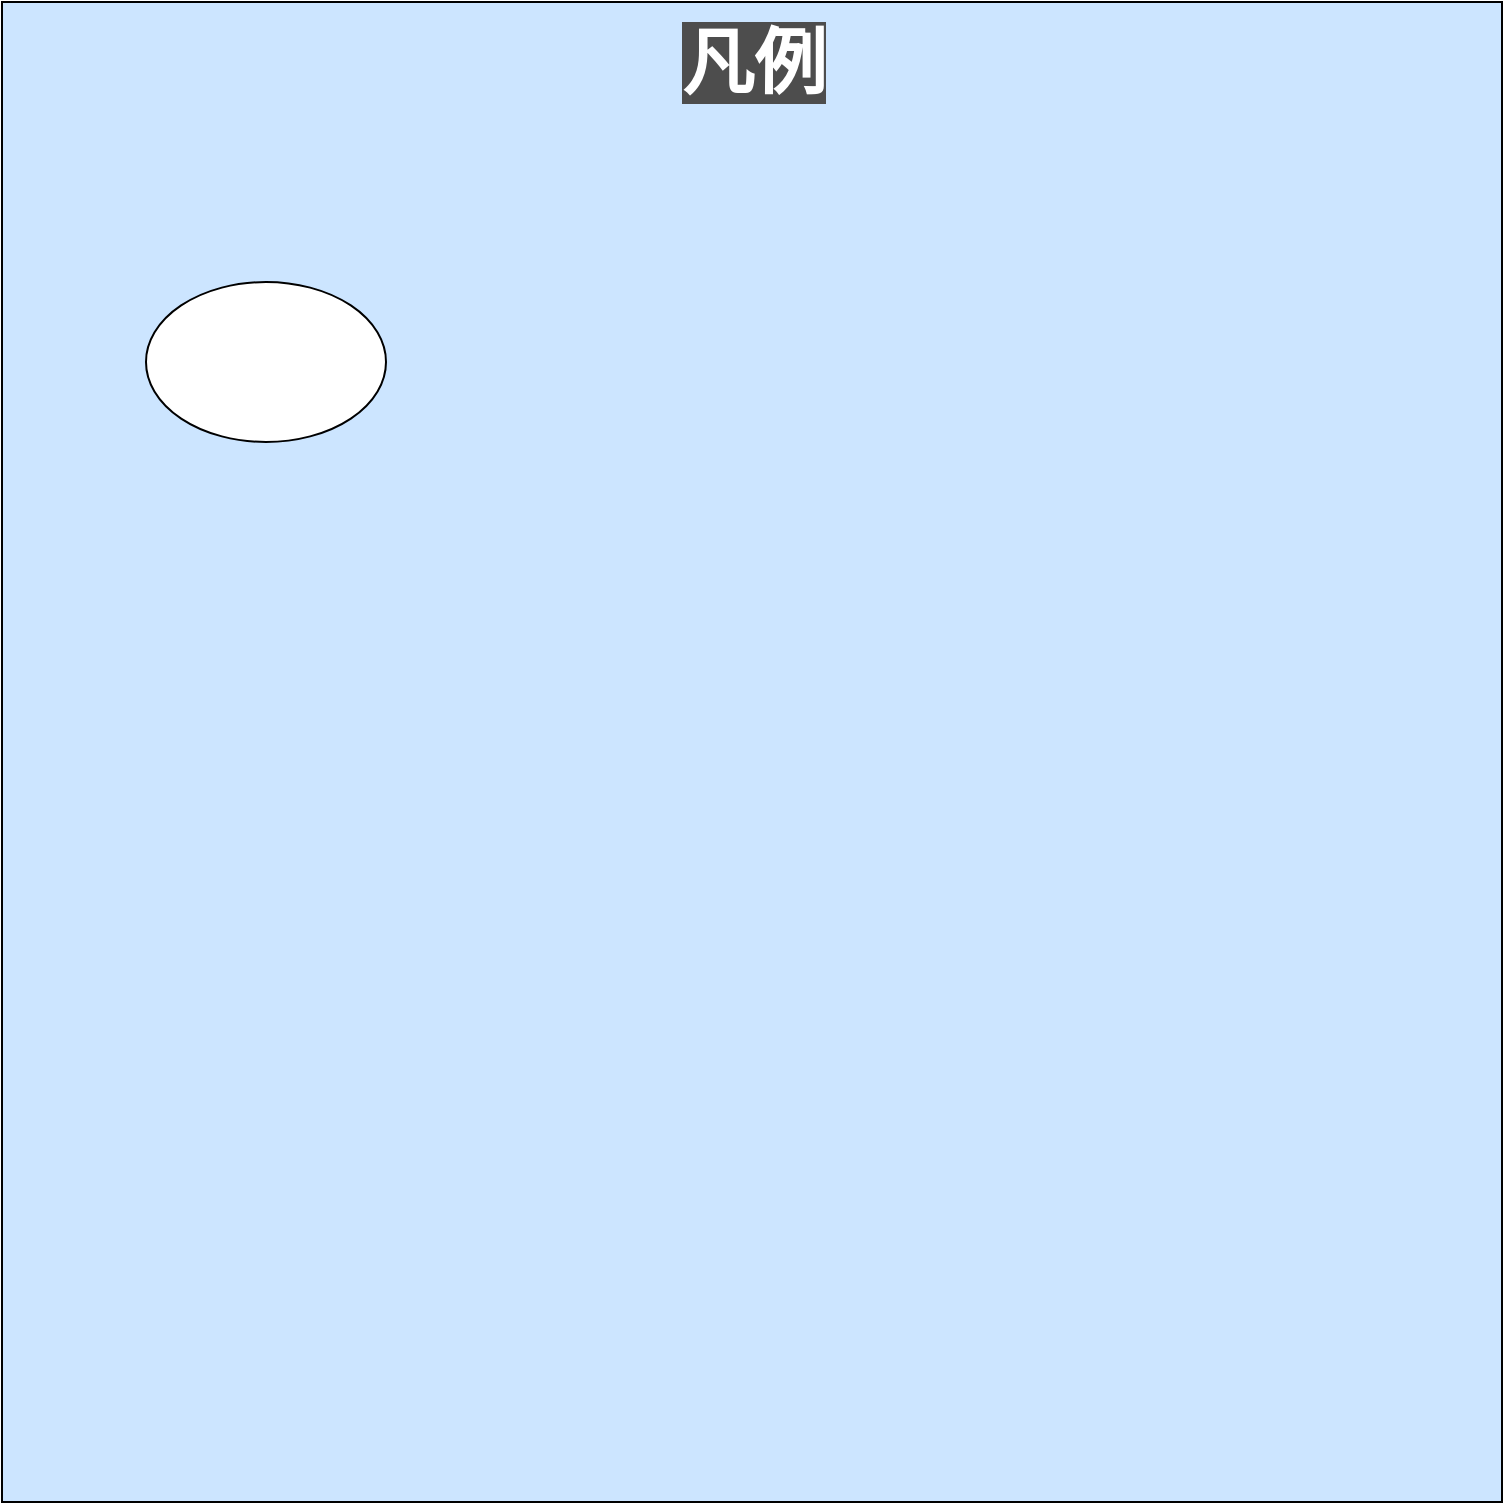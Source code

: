 <mxfile version="21.5.0" type="github" pages="5">
  <diagram id="mi3WjdDZGtC-VfzJtJH9" name="凡例">
    <mxGraphModel dx="1034" dy="1653" grid="1" gridSize="10" guides="1" tooltips="1" connect="1" arrows="1" fold="1" page="1" pageScale="1" pageWidth="827" pageHeight="1169" math="0" shadow="0">
      <root>
        <mxCell id="0" />
        <mxCell id="1" parent="0" />
        <mxCell id="95fKoSYgu_-Y0NN4SfjF-1" value="&lt;p style=&quot;line-height: 120%;&quot;&gt;&lt;br&gt;&lt;/p&gt;" style="whiteSpace=wrap;html=1;aspect=fixed;fillColor=#CCE5FF;" parent="1" vertex="1">
          <mxGeometry x="38" y="-1100" width="750" height="750" as="geometry" />
        </mxCell>
        <mxCell id="95fKoSYgu_-Y0NN4SfjF-3" value="&lt;font color=&quot;#ffffff&quot; style=&quot;font-size: 36px; background-color: rgb(77, 77, 77);&quot;&gt;凡例&lt;/font&gt;" style="text;strokeColor=none;align=center;fillColor=none;html=1;verticalAlign=middle;whiteSpace=wrap;rounded=0;fontStyle=1;horizontal=1;" parent="1" vertex="1">
          <mxGeometry x="344" y="-1080" width="140" height="20" as="geometry" />
        </mxCell>
        <mxCell id="95fKoSYgu_-Y0NN4SfjF-5" value="" style="ellipse;whiteSpace=wrap;html=1;" parent="1" vertex="1">
          <mxGeometry x="110" y="-960" width="120" height="80" as="geometry" />
        </mxCell>
      </root>
    </mxGraphModel>
  </diagram>
  <diagram name="アタックリスト作成" id="6XdwqxCeYwe2rvfDVIGw">
    <mxGraphModel dx="993" dy="1774" grid="1" gridSize="10" guides="1" tooltips="1" connect="1" arrows="1" fold="1" page="1" pageScale="1" pageWidth="827" pageHeight="1169" math="0" shadow="0">
      <root>
        <mxCell id="0" />
        <mxCell id="1" parent="0" />
        <mxCell id="608KYR4JvQiETF1U95zd-5" value="アタックリスト作成" style="swimlane;childLayout=stackLayout;resizeParent=1;resizeParentMax=0;startSize=20;html=1;" vertex="1" parent="1">
          <mxGeometry x="120" y="-1160" width="510" height="510" as="geometry" />
        </mxCell>
        <mxCell id="608KYR4JvQiETF1U95zd-6" value="顧客" style="swimlane;startSize=20;html=1;" vertex="1" parent="608KYR4JvQiETF1U95zd-5">
          <mxGeometry y="20" width="120" height="490" as="geometry" />
        </mxCell>
        <mxCell id="zUYAqePIwqvD1rjFFIvs-3" value="問い合わせ" style="rounded=0;whiteSpace=wrap;html=1;fillColor=#E6E6E6;" vertex="1" parent="608KYR4JvQiETF1U95zd-6">
          <mxGeometry x="10" y="25" width="100" height="50" as="geometry" />
        </mxCell>
        <mxCell id="608KYR4JvQiETF1U95zd-7" value="営業本部" style="swimlane;startSize=20;html=1;" vertex="1" parent="608KYR4JvQiETF1U95zd-5">
          <mxGeometry x="120" y="20" width="390" height="490" as="geometry" />
        </mxCell>
        <mxCell id="608KYR4JvQiETF1U95zd-18" style="edgeStyle=orthogonalEdgeStyle;rounded=0;orthogonalLoop=1;jettySize=auto;html=1;exitX=0.5;exitY=1;exitDx=0;exitDy=0;entryX=0.5;entryY=0;entryDx=0;entryDy=0;entryPerimeter=0;" edge="1" parent="608KYR4JvQiETF1U95zd-7" source="608KYR4JvQiETF1U95zd-12" target="608KYR4JvQiETF1U95zd-16">
          <mxGeometry relative="1" as="geometry">
            <mxPoint x="220" y="180" as="targetPoint" />
            <Array as="points">
              <mxPoint x="90" y="210" />
              <mxPoint x="220" y="210" />
            </Array>
          </mxGeometry>
        </mxCell>
        <mxCell id="608KYR4JvQiETF1U95zd-12" value="問い合わせ対応" style="rounded=0;whiteSpace=wrap;html=1;fillColor=#E6E6E6;" vertex="1" parent="608KYR4JvQiETF1U95zd-7">
          <mxGeometry x="30" y="110" width="110" height="50" as="geometry" />
        </mxCell>
        <mxCell id="608KYR4JvQiETF1U95zd-20" style="edgeStyle=orthogonalEdgeStyle;rounded=0;orthogonalLoop=1;jettySize=auto;html=1;exitX=0.5;exitY=1;exitDx=0;exitDy=0;exitPerimeter=0;entryX=0.5;entryY=0;entryDx=0;entryDy=0;" edge="1" parent="608KYR4JvQiETF1U95zd-7" source="608KYR4JvQiETF1U95zd-16" target="608KYR4JvQiETF1U95zd-19">
          <mxGeometry relative="1" as="geometry" />
        </mxCell>
        <mxCell id="608KYR4JvQiETF1U95zd-16" value="&lt;font color=&quot;#ffffff&quot;&gt;&lt;span style=&quot;font-size: 18px;&quot;&gt;&lt;b&gt;見込み客&lt;/b&gt;&lt;/span&gt;&lt;/font&gt;" style="shape=cylinder3;whiteSpace=wrap;html=1;boundedLbl=1;backgroundOutline=1;size=15;fillColor=#007FFF;" vertex="1" parent="608KYR4JvQiETF1U95zd-7">
          <mxGeometry x="160" y="280" width="120" height="70" as="geometry" />
        </mxCell>
        <mxCell id="608KYR4JvQiETF1U95zd-19" value="終了" style="ellipse;whiteSpace=wrap;html=1;" vertex="1" parent="608KYR4JvQiETF1U95zd-7">
          <mxGeometry x="170" y="410" width="100" height="50" as="geometry" />
        </mxCell>
        <mxCell id="zUYAqePIwqvD1rjFFIvs-6" style="edgeStyle=orthogonalEdgeStyle;rounded=0;orthogonalLoop=1;jettySize=auto;html=1;exitX=0.5;exitY=1;exitDx=0;exitDy=0;entryX=0.5;entryY=0;entryDx=0;entryDy=0;entryPerimeter=0;" edge="1" parent="608KYR4JvQiETF1U95zd-7" source="zUYAqePIwqvD1rjFFIvs-5" target="608KYR4JvQiETF1U95zd-16">
          <mxGeometry relative="1" as="geometry">
            <Array as="points">
              <mxPoint x="320" y="210" />
              <mxPoint x="220" y="210" />
            </Array>
          </mxGeometry>
        </mxCell>
        <mxCell id="zUYAqePIwqvD1rjFFIvs-5" value="リード選定" style="rounded=0;whiteSpace=wrap;html=1;fillColor=#E6E6E6;" vertex="1" parent="608KYR4JvQiETF1U95zd-7">
          <mxGeometry x="270" y="30" width="100" height="50" as="geometry" />
        </mxCell>
        <mxCell id="zUYAqePIwqvD1rjFFIvs-4" style="edgeStyle=orthogonalEdgeStyle;rounded=0;orthogonalLoop=1;jettySize=auto;html=1;exitX=0.5;exitY=1;exitDx=0;exitDy=0;entryX=0;entryY=0.5;entryDx=0;entryDy=0;" edge="1" parent="608KYR4JvQiETF1U95zd-5" source="zUYAqePIwqvD1rjFFIvs-3" target="608KYR4JvQiETF1U95zd-12">
          <mxGeometry relative="1" as="geometry" />
        </mxCell>
      </root>
    </mxGraphModel>
  </diagram>
  <diagram id="wA_WfhvIzHAYOIYMTL-6" name="ヒアリング～案件">
    <mxGraphModel dx="561" dy="1848" grid="1" gridSize="10" guides="1" tooltips="1" connect="1" arrows="1" fold="1" page="1" pageScale="1" pageWidth="827" pageHeight="1169" math="0" shadow="0">
      <root>
        <mxCell id="0" />
        <mxCell id="1" parent="0" />
        <mxCell id="BhmaeT5rXCAa9JTolA_f-1" value="ヒアリング～案件" style="swimlane;childLayout=stackLayout;resizeParent=1;resizeParentMax=0;startSize=20;html=1;" vertex="1" parent="1">
          <mxGeometry x="230" y="-1140" width="440" height="1060" as="geometry" />
        </mxCell>
        <mxCell id="BhmaeT5rXCAa9JTolA_f-2" value="顧客" style="swimlane;startSize=30;html=1;" vertex="1" parent="BhmaeT5rXCAa9JTolA_f-1">
          <mxGeometry y="20" width="170" height="1040" as="geometry" />
        </mxCell>
        <mxCell id="nmla-hu_SuWSy3ZT15Yw-9" style="edgeStyle=orthogonalEdgeStyle;rounded=0;orthogonalLoop=1;jettySize=auto;html=1;exitX=0.5;exitY=1;exitDx=0;exitDy=0;" edge="1" parent="BhmaeT5rXCAa9JTolA_f-2" source="nmla-hu_SuWSy3ZT15Yw-2" target="nmla-hu_SuWSy3ZT15Yw-3">
          <mxGeometry relative="1" as="geometry" />
        </mxCell>
        <mxCell id="nmla-hu_SuWSy3ZT15Yw-2" value="問い合わせ対応" style="rounded=0;whiteSpace=wrap;html=1;fillColor=#E6E6E6;" vertex="1" parent="BhmaeT5rXCAa9JTolA_f-2">
          <mxGeometry x="32.5" y="49" width="105" height="50" as="geometry" />
        </mxCell>
        <mxCell id="nmla-hu_SuWSy3ZT15Yw-3" value="ヒアリング&lt;br&gt;受け入れ" style="rhombus;whiteSpace=wrap;html=1;fillColor=#FFFFCC;" vertex="1" parent="BhmaeT5rXCAa9JTolA_f-2">
          <mxGeometry x="31.5" y="160" width="107.5" height="60" as="geometry" />
        </mxCell>
        <mxCell id="nmla-hu_SuWSy3ZT15Yw-17" style="edgeStyle=orthogonalEdgeStyle;rounded=0;orthogonalLoop=1;jettySize=auto;html=1;exitX=0.5;exitY=1;exitDx=0;exitDy=0;entryX=0.5;entryY=0;entryDx=0;entryDy=0;" edge="1" parent="BhmaeT5rXCAa9JTolA_f-2" source="nmla-hu_SuWSy3ZT15Yw-14" target="nmla-hu_SuWSy3ZT15Yw-16">
          <mxGeometry relative="1" as="geometry" />
        </mxCell>
        <mxCell id="nmla-hu_SuWSy3ZT15Yw-14" value="ヒアリング対応" style="rounded=0;whiteSpace=wrap;html=1;fillColor=#E6E6E6;" vertex="1" parent="BhmaeT5rXCAa9JTolA_f-2">
          <mxGeometry x="34" y="380" width="105" height="50" as="geometry" />
        </mxCell>
        <mxCell id="nmla-hu_SuWSy3ZT15Yw-16" value="引き合い発生" style="rhombus;whiteSpace=wrap;html=1;fillColor=#FFFFCC;" vertex="1" parent="BhmaeT5rXCAa9JTolA_f-2">
          <mxGeometry x="33" y="520" width="107.5" height="60" as="geometry" />
        </mxCell>
        <mxCell id="BhmaeT5rXCAa9JTolA_f-3" value="営業本部&lt;br&gt;（事業会社部・SIer部）" style="swimlane;startSize=30;html=1;" vertex="1" parent="BhmaeT5rXCAa9JTolA_f-1">
          <mxGeometry x="170" y="20" width="270" height="1040" as="geometry" />
        </mxCell>
        <mxCell id="nmla-hu_SuWSy3ZT15Yw-5" value="終了" style="ellipse;whiteSpace=wrap;html=1;" vertex="1" parent="BhmaeT5rXCAa9JTolA_f-3">
          <mxGeometry x="76.25" y="160" width="117.5" height="60" as="geometry" />
        </mxCell>
        <mxCell id="nmla-hu_SuWSy3ZT15Yw-13" style="edgeStyle=orthogonalEdgeStyle;rounded=0;orthogonalLoop=1;jettySize=auto;html=1;exitX=0.5;exitY=1;exitDx=0;exitDy=0;entryX=0.5;entryY=0;entryDx=0;entryDy=0;" edge="1" parent="BhmaeT5rXCAa9JTolA_f-3" source="nmla-hu_SuWSy3ZT15Yw-10" target="nmla-hu_SuWSy3ZT15Yw-12">
          <mxGeometry relative="1" as="geometry" />
        </mxCell>
        <mxCell id="nmla-hu_SuWSy3ZT15Yw-10" value="ヒアリング準備" style="rounded=0;whiteSpace=wrap;html=1;fillColor=#E6E6E6;" vertex="1" parent="BhmaeT5rXCAa9JTolA_f-3">
          <mxGeometry x="82.5" y="270" width="105" height="50" as="geometry" />
        </mxCell>
        <mxCell id="nmla-hu_SuWSy3ZT15Yw-12" value="ヒアリング" style="rounded=0;whiteSpace=wrap;html=1;fillColor=#E6E6E6;" vertex="1" parent="BhmaeT5rXCAa9JTolA_f-3">
          <mxGeometry x="82.5" y="380" width="105" height="50" as="geometry" />
        </mxCell>
        <mxCell id="nmla-hu_SuWSy3ZT15Yw-18" value="終了" style="ellipse;whiteSpace=wrap;html=1;" vertex="1" parent="BhmaeT5rXCAa9JTolA_f-3">
          <mxGeometry x="76.25" y="520" width="117.5" height="60" as="geometry" />
        </mxCell>
        <mxCell id="V2gLrDWYlnt03XB0YiAs-7" style="edgeStyle=orthogonalEdgeStyle;rounded=0;orthogonalLoop=1;jettySize=auto;html=1;exitX=0.5;exitY=1;exitDx=0;exitDy=0;exitPerimeter=0;entryX=0.5;entryY=0;entryDx=0;entryDy=0;" edge="1" parent="BhmaeT5rXCAa9JTolA_f-3" source="ztADM6o_VzQct66e94sT-1" target="V2gLrDWYlnt03XB0YiAs-6">
          <mxGeometry relative="1" as="geometry">
            <mxPoint x="133.75" y="750" as="sourcePoint" />
          </mxGeometry>
        </mxCell>
        <mxCell id="V2gLrDWYlnt03XB0YiAs-6" value="終了" style="ellipse;whiteSpace=wrap;html=1;" vertex="1" parent="BhmaeT5rXCAa9JTolA_f-3">
          <mxGeometry x="76.25" y="840" width="117.5" height="60" as="geometry" />
        </mxCell>
        <mxCell id="ztADM6o_VzQct66e94sT-1" value="&lt;font style=&quot;font-size: 18px;&quot; color=&quot;#ffffff&quot;&gt;&lt;b&gt;要員&lt;/b&gt;&lt;/font&gt;" style="shape=cylinder3;whiteSpace=wrap;html=1;boundedLbl=1;backgroundOutline=1;size=15;fillColor=#007FFF;" vertex="1" parent="BhmaeT5rXCAa9JTolA_f-3">
          <mxGeometry x="80" y="670" width="110" height="70" as="geometry" />
        </mxCell>
        <mxCell id="bXLOJeHu1s2Nx5p_dWMT-1" value="アポイントメント&lt;br&gt;問い合わせ&lt;br&gt;（電話・メール）" style="rounded=0;whiteSpace=wrap;html=1;fillColor=#E6E6E6;" vertex="1" parent="BhmaeT5rXCAa9JTolA_f-3">
          <mxGeometry x="82.5" y="50" width="105" height="50" as="geometry" />
        </mxCell>
        <mxCell id="nmla-hu_SuWSy3ZT15Yw-6" value="No" style="edgeStyle=orthogonalEdgeStyle;rounded=0;orthogonalLoop=1;jettySize=auto;html=1;exitX=1;exitY=0.5;exitDx=0;exitDy=0;entryX=0;entryY=0.5;entryDx=0;entryDy=0;" edge="1" parent="BhmaeT5rXCAa9JTolA_f-1" source="nmla-hu_SuWSy3ZT15Yw-3" target="nmla-hu_SuWSy3ZT15Yw-5">
          <mxGeometry relative="1" as="geometry" />
        </mxCell>
        <mxCell id="nmla-hu_SuWSy3ZT15Yw-11" value="Yes" style="edgeStyle=orthogonalEdgeStyle;rounded=0;orthogonalLoop=1;jettySize=auto;html=1;exitX=0.5;exitY=1;exitDx=0;exitDy=0;entryX=0;entryY=0.5;entryDx=0;entryDy=0;" edge="1" parent="BhmaeT5rXCAa9JTolA_f-1" source="nmla-hu_SuWSy3ZT15Yw-3" target="nmla-hu_SuWSy3ZT15Yw-10">
          <mxGeometry relative="1" as="geometry" />
        </mxCell>
        <mxCell id="nmla-hu_SuWSy3ZT15Yw-15" style="edgeStyle=orthogonalEdgeStyle;rounded=0;orthogonalLoop=1;jettySize=auto;html=1;exitX=0;exitY=0.5;exitDx=0;exitDy=0;entryX=1;entryY=0.5;entryDx=0;entryDy=0;" edge="1" parent="BhmaeT5rXCAa9JTolA_f-1" source="nmla-hu_SuWSy3ZT15Yw-12" target="nmla-hu_SuWSy3ZT15Yw-14">
          <mxGeometry relative="1" as="geometry" />
        </mxCell>
        <mxCell id="nmla-hu_SuWSy3ZT15Yw-19" value="No" style="edgeStyle=orthogonalEdgeStyle;rounded=0;orthogonalLoop=1;jettySize=auto;html=1;exitX=1;exitY=0.5;exitDx=0;exitDy=0;entryX=0;entryY=0.5;entryDx=0;entryDy=0;" edge="1" parent="BhmaeT5rXCAa9JTolA_f-1" source="nmla-hu_SuWSy3ZT15Yw-16" target="nmla-hu_SuWSy3ZT15Yw-18">
          <mxGeometry relative="1" as="geometry" />
        </mxCell>
        <mxCell id="V2gLrDWYlnt03XB0YiAs-5" value="Yes" style="edgeStyle=orthogonalEdgeStyle;rounded=0;orthogonalLoop=1;jettySize=auto;html=1;exitX=0.5;exitY=1;exitDx=0;exitDy=0;entryX=0;entryY=0.5;entryDx=0;entryDy=0;entryPerimeter=0;" edge="1" parent="BhmaeT5rXCAa9JTolA_f-1" source="nmla-hu_SuWSy3ZT15Yw-16" target="ztADM6o_VzQct66e94sT-1">
          <mxGeometry relative="1" as="geometry">
            <mxPoint x="243.75" y="735" as="targetPoint" />
          </mxGeometry>
        </mxCell>
        <mxCell id="bXLOJeHu1s2Nx5p_dWMT-3" style="edgeStyle=orthogonalEdgeStyle;rounded=0;orthogonalLoop=1;jettySize=auto;html=1;exitX=0;exitY=0.5;exitDx=0;exitDy=0;entryX=1;entryY=0.5;entryDx=0;entryDy=0;" edge="1" parent="BhmaeT5rXCAa9JTolA_f-1" source="bXLOJeHu1s2Nx5p_dWMT-1" target="nmla-hu_SuWSy3ZT15Yw-2">
          <mxGeometry relative="1" as="geometry" />
        </mxCell>
      </root>
    </mxGraphModel>
  </diagram>
  <diagram id="U3g6PsqkJRpExe10e3pv" name="提案">
    <mxGraphModel dx="491" dy="1763" grid="1" gridSize="10" guides="1" tooltips="1" connect="1" arrows="1" fold="1" page="1" pageScale="1" pageWidth="827" pageHeight="1169" math="0" shadow="0">
      <root>
        <mxCell id="0" />
        <mxCell id="1" parent="0" />
        <mxCell id="4d2z-hPTyXuoOUNdP7N7-1" value="提案" style="swimlane;childLayout=stackLayout;resizeParent=1;resizeParentMax=0;startSize=20;html=1;" vertex="1" parent="1">
          <mxGeometry x="160" y="-1150" width="990" height="1470" as="geometry" />
        </mxCell>
        <mxCell id="4d2z-hPTyXuoOUNdP7N7-2" value="顧客" style="swimlane;startSize=30;html=1;fillColor=#FFFFFF;" vertex="1" parent="4d2z-hPTyXuoOUNdP7N7-1">
          <mxGeometry y="20" width="220" height="1450" as="geometry" />
        </mxCell>
        <mxCell id="CgkbCNKffJWYKyCrZS3h-9" style="edgeStyle=orthogonalEdgeStyle;rounded=0;orthogonalLoop=1;jettySize=auto;html=1;exitX=0.5;exitY=1;exitDx=0;exitDy=0;entryX=0.5;entryY=0;entryDx=0;entryDy=0;" edge="1" parent="4d2z-hPTyXuoOUNdP7N7-2" source="CgkbCNKffJWYKyCrZS3h-6" target="CgkbCNKffJWYKyCrZS3h-8">
          <mxGeometry relative="1" as="geometry" />
        </mxCell>
        <mxCell id="CgkbCNKffJWYKyCrZS3h-6" value="提案対応" style="rounded=0;whiteSpace=wrap;html=1;fillColor=#E6E6E6;" vertex="1" parent="4d2z-hPTyXuoOUNdP7N7-2">
          <mxGeometry x="82.5" y="630" width="95" height="35" as="geometry" />
        </mxCell>
        <mxCell id="CgkbCNKffJWYKyCrZS3h-11" value="Yes" style="edgeStyle=orthogonalEdgeStyle;rounded=0;orthogonalLoop=1;jettySize=auto;html=1;exitX=0.5;exitY=1;exitDx=0;exitDy=0;" edge="1" parent="4d2z-hPTyXuoOUNdP7N7-2" source="CgkbCNKffJWYKyCrZS3h-8" target="CgkbCNKffJWYKyCrZS3h-10">
          <mxGeometry relative="1" as="geometry" />
        </mxCell>
        <mxCell id="CgkbCNKffJWYKyCrZS3h-8" value="提案受け入れ" style="rhombus;whiteSpace=wrap;html=1;fillColor=#FFFFCC;" vertex="1" parent="4d2z-hPTyXuoOUNdP7N7-2">
          <mxGeometry x="60" y="742.5" width="140" height="60" as="geometry" />
        </mxCell>
        <mxCell id="CgkbCNKffJWYKyCrZS3h-10" value="契約" style="rounded=0;whiteSpace=wrap;html=1;fillColor=#E6E6E6;" vertex="1" parent="4d2z-hPTyXuoOUNdP7N7-2">
          <mxGeometry x="82.5" y="892.5" width="95" height="35" as="geometry" />
        </mxCell>
        <mxCell id="4d2z-hPTyXuoOUNdP7N7-3" value="営業本部&lt;br&gt;（事業会社・SIer）" style="swimlane;startSize=30;html=1;" vertex="1" parent="4d2z-hPTyXuoOUNdP7N7-1">
          <mxGeometry x="220" y="20" width="420" height="1450" as="geometry" />
        </mxCell>
        <mxCell id="ep-Ipgn7JQY2wO0V79qC-6" value="No" style="edgeStyle=orthogonalEdgeStyle;rounded=0;orthogonalLoop=1;jettySize=auto;html=1;exitX=1;exitY=0.5;exitDx=0;exitDy=0;" edge="1" parent="4d2z-hPTyXuoOUNdP7N7-3" source="ep-Ipgn7JQY2wO0V79qC-3" target="ep-Ipgn7JQY2wO0V79qC-5">
          <mxGeometry relative="1" as="geometry" />
        </mxCell>
        <mxCell id="ep-Ipgn7JQY2wO0V79qC-8" value="Yes" style="edgeStyle=orthogonalEdgeStyle;rounded=0;orthogonalLoop=1;jettySize=auto;html=1;exitX=0;exitY=0.5;exitDx=0;exitDy=0;" edge="1" parent="4d2z-hPTyXuoOUNdP7N7-3" source="ep-Ipgn7JQY2wO0V79qC-3" target="ep-Ipgn7JQY2wO0V79qC-7">
          <mxGeometry relative="1" as="geometry" />
        </mxCell>
        <mxCell id="ep-Ipgn7JQY2wO0V79qC-3" value="適正要員の有無" style="rhombus;whiteSpace=wrap;html=1;fillColor=#FFFFCC;" vertex="1" parent="4d2z-hPTyXuoOUNdP7N7-3">
          <mxGeometry x="145" y="160" width="140" height="60" as="geometry" />
        </mxCell>
        <mxCell id="AGS4Acffag1iP77FdVoX-5" style="edgeStyle=orthogonalEdgeStyle;rounded=0;orthogonalLoop=1;jettySize=auto;html=1;exitX=0.5;exitY=1;exitDx=0;exitDy=0;exitPerimeter=0;entryX=0.5;entryY=0;entryDx=0;entryDy=0;" edge="1" parent="4d2z-hPTyXuoOUNdP7N7-3" source="ep-Ipgn7JQY2wO0V79qC-5" target="AGS4Acffag1iP77FdVoX-4">
          <mxGeometry relative="1" as="geometry" />
        </mxCell>
        <mxCell id="ep-Ipgn7JQY2wO0V79qC-5" value="&lt;font style=&quot;font-size: 18px;&quot; color=&quot;#ffffff&quot;&gt;&lt;b&gt;案件&lt;/b&gt;&lt;/font&gt;" style="shape=cylinder3;whiteSpace=wrap;html=1;boundedLbl=1;backgroundOutline=1;size=15;fillColor=#007FFF;" vertex="1" parent="4d2z-hPTyXuoOUNdP7N7-3">
          <mxGeometry x="290" y="250" width="110" height="70" as="geometry" />
        </mxCell>
        <mxCell id="bXa9ik0QpTQZWGHiXE9w-2" style="edgeStyle=orthogonalEdgeStyle;rounded=0;orthogonalLoop=1;jettySize=auto;html=1;exitX=0.5;exitY=1;exitDx=0;exitDy=0;exitPerimeter=0;" edge="1" parent="4d2z-hPTyXuoOUNdP7N7-3" source="ep-Ipgn7JQY2wO0V79qC-7" target="bXa9ik0QpTQZWGHiXE9w-1">
          <mxGeometry relative="1" as="geometry" />
        </mxCell>
        <mxCell id="ep-Ipgn7JQY2wO0V79qC-7" value="&lt;font style=&quot;font-size: 18px;&quot; color=&quot;#ffffff&quot;&gt;&lt;b&gt;案件&lt;/b&gt;&lt;/font&gt;" style="shape=cylinder3;whiteSpace=wrap;html=1;boundedLbl=1;backgroundOutline=1;size=15;fillColor=#007FFF;" vertex="1" parent="4d2z-hPTyXuoOUNdP7N7-3">
          <mxGeometry x="40" y="250" width="110" height="70" as="geometry" />
        </mxCell>
        <mxCell id="CgkbCNKffJWYKyCrZS3h-4" value="提案" style="rounded=0;whiteSpace=wrap;html=1;fillColor=#E6E6E6;" vertex="1" parent="4d2z-hPTyXuoOUNdP7N7-3">
          <mxGeometry x="47.5" y="630" width="95" height="35" as="geometry" />
        </mxCell>
        <mxCell id="AGS4Acffag1iP77FdVoX-3" style="edgeStyle=orthogonalEdgeStyle;rounded=0;orthogonalLoop=1;jettySize=auto;html=1;exitX=0.5;exitY=1;exitDx=0;exitDy=0;exitPerimeter=0;entryX=0.5;entryY=0;entryDx=0;entryDy=0;" edge="1" parent="4d2z-hPTyXuoOUNdP7N7-3" source="CgkbCNKffJWYKyCrZS3h-12" target="AGS4Acffag1iP77FdVoX-1">
          <mxGeometry relative="1" as="geometry" />
        </mxCell>
        <mxCell id="CgkbCNKffJWYKyCrZS3h-12" value="&lt;font style=&quot;font-size: 18px;&quot; color=&quot;#ffffff&quot;&gt;&lt;b&gt;案件&lt;/b&gt;&lt;/font&gt;" style="shape=cylinder3;whiteSpace=wrap;html=1;boundedLbl=1;backgroundOutline=1;size=15;fillColor=#007FFF;" vertex="1" parent="4d2z-hPTyXuoOUNdP7N7-3">
          <mxGeometry x="40" y="737.5" width="110" height="70" as="geometry" />
        </mxCell>
        <mxCell id="OLlgyJuXYVd8tMOlTWdF-2" style="edgeStyle=orthogonalEdgeStyle;rounded=0;orthogonalLoop=1;jettySize=auto;html=1;exitX=0.5;exitY=1;exitDx=0;exitDy=0;exitPerimeter=0;entryX=0.5;entryY=0;entryDx=0;entryDy=0;entryPerimeter=0;" edge="1" parent="4d2z-hPTyXuoOUNdP7N7-3" source="CgkbCNKffJWYKyCrZS3h-18" target="TsxlSzLxPczDUt5ix8io-1">
          <mxGeometry relative="1" as="geometry" />
        </mxCell>
        <mxCell id="CgkbCNKffJWYKyCrZS3h-18" value="&lt;font style=&quot;font-size: 18px;&quot; color=&quot;#ffffff&quot;&gt;&lt;b&gt;案件&lt;/b&gt;&lt;/font&gt;" style="shape=cylinder3;whiteSpace=wrap;html=1;boundedLbl=1;backgroundOutline=1;size=15;fillColor=#007FFF;" vertex="1" parent="4d2z-hPTyXuoOUNdP7N7-3">
          <mxGeometry x="40" y="952.5" width="110" height="70" as="geometry" />
        </mxCell>
        <mxCell id="CgkbCNKffJWYKyCrZS3h-23" value="更新【見積】【要員】【案件】" style="shape=callout;whiteSpace=wrap;html=1;perimeter=calloutPerimeter;position2=0.92;fillColor=#FFFFFF;" vertex="1" parent="4d2z-hPTyXuoOUNdP7N7-3">
          <mxGeometry x="-80" y="200" width="120" height="80" as="geometry" />
        </mxCell>
        <mxCell id="CgkbCNKffJWYKyCrZS3h-25" value="更新&lt;br&gt;【案件】→失注" style="shape=callout;whiteSpace=wrap;html=1;perimeter=calloutPerimeter;position2=0.08;size=30;position=0.17;base=20;" vertex="1" parent="4d2z-hPTyXuoOUNdP7N7-3">
          <mxGeometry x="150" y="692.5" width="120" height="80" as="geometry" />
        </mxCell>
        <mxCell id="CgkbCNKffJWYKyCrZS3h-26" value="更新&lt;br&gt;【案件】" style="shape=callout;whiteSpace=wrap;html=1;perimeter=calloutPerimeter;position2=0.08;size=30;position=0.17;base=20;" vertex="1" parent="4d2z-hPTyXuoOUNdP7N7-3">
          <mxGeometry x="155" y="912.5" width="120" height="80" as="geometry" />
        </mxCell>
        <mxCell id="bXa9ik0QpTQZWGHiXE9w-4" style="edgeStyle=orthogonalEdgeStyle;rounded=0;orthogonalLoop=1;jettySize=auto;html=1;exitX=0.5;exitY=1;exitDx=0;exitDy=0;exitPerimeter=0;entryX=0.5;entryY=0;entryDx=0;entryDy=0;entryPerimeter=0;" edge="1" parent="4d2z-hPTyXuoOUNdP7N7-3" source="bXa9ik0QpTQZWGHiXE9w-1" target="bXa9ik0QpTQZWGHiXE9w-3">
          <mxGeometry relative="1" as="geometry" />
        </mxCell>
        <mxCell id="bXa9ik0QpTQZWGHiXE9w-1" value="&lt;font style=&quot;font-size: 18px;&quot; color=&quot;#ffffff&quot;&gt;&lt;b&gt;要員&lt;/b&gt;&lt;/font&gt;" style="shape=cylinder3;whiteSpace=wrap;html=1;boundedLbl=1;backgroundOutline=1;size=15;fillColor=#007FFF;" vertex="1" parent="4d2z-hPTyXuoOUNdP7N7-3">
          <mxGeometry x="40" y="370" width="110" height="70" as="geometry" />
        </mxCell>
        <mxCell id="bXa9ik0QpTQZWGHiXE9w-5" style="edgeStyle=orthogonalEdgeStyle;rounded=0;orthogonalLoop=1;jettySize=auto;html=1;exitX=0.5;exitY=1;exitDx=0;exitDy=0;exitPerimeter=0;" edge="1" parent="4d2z-hPTyXuoOUNdP7N7-3" source="bXa9ik0QpTQZWGHiXE9w-3" target="CgkbCNKffJWYKyCrZS3h-4">
          <mxGeometry relative="1" as="geometry" />
        </mxCell>
        <mxCell id="bXa9ik0QpTQZWGHiXE9w-3" value="&lt;font style=&quot;font-size: 18px;&quot; color=&quot;#ffffff&quot;&gt;&lt;b&gt;見積&lt;/b&gt;&lt;/font&gt;" style="shape=cylinder3;whiteSpace=wrap;html=1;boundedLbl=1;backgroundOutline=1;size=15;fillColor=#007FFF;" vertex="1" parent="4d2z-hPTyXuoOUNdP7N7-3">
          <mxGeometry x="40" y="490" width="110" height="70" as="geometry" />
        </mxCell>
        <mxCell id="AGS4Acffag1iP77FdVoX-1" value="提案" style="rounded=0;whiteSpace=wrap;html=1;fillColor=#E6E6E6;" vertex="1" parent="4d2z-hPTyXuoOUNdP7N7-3">
          <mxGeometry x="47.5" y="850" width="95" height="35" as="geometry" />
        </mxCell>
        <mxCell id="AGS4Acffag1iP77FdVoX-4" value="失注" style="rounded=0;whiteSpace=wrap;html=1;fillColor=#E6E6E6;" vertex="1" parent="4d2z-hPTyXuoOUNdP7N7-3">
          <mxGeometry x="297.5" y="390" width="95" height="35" as="geometry" />
        </mxCell>
        <mxCell id="AGS4Acffag1iP77FdVoX-8" style="edgeStyle=orthogonalEdgeStyle;rounded=0;orthogonalLoop=1;jettySize=auto;html=1;exitX=0.5;exitY=1;exitDx=0;exitDy=0;entryX=0.5;entryY=0;entryDx=0;entryDy=0;" edge="1" parent="4d2z-hPTyXuoOUNdP7N7-3" source="AGS4Acffag1iP77FdVoX-6" target="ep-Ipgn7JQY2wO0V79qC-3">
          <mxGeometry relative="1" as="geometry" />
        </mxCell>
        <mxCell id="AGS4Acffag1iP77FdVoX-6" value="要員選定" style="rounded=0;whiteSpace=wrap;html=1;fillColor=#E6E6E6;" vertex="1" parent="4d2z-hPTyXuoOUNdP7N7-3">
          <mxGeometry x="167.5" y="72" width="95" height="35" as="geometry" />
        </mxCell>
        <mxCell id="OLlgyJuXYVd8tMOlTWdF-4" style="edgeStyle=orthogonalEdgeStyle;rounded=0;orthogonalLoop=1;jettySize=auto;html=1;exitX=0.5;exitY=1;exitDx=0;exitDy=0;exitPerimeter=0;entryX=0.5;entryY=0;entryDx=0;entryDy=0;entryPerimeter=0;" edge="1" parent="4d2z-hPTyXuoOUNdP7N7-3" source="TsxlSzLxPczDUt5ix8io-1" target="OLlgyJuXYVd8tMOlTWdF-3">
          <mxGeometry relative="1" as="geometry" />
        </mxCell>
        <mxCell id="TsxlSzLxPczDUt5ix8io-1" value="&lt;font style=&quot;font-size: 18px;&quot; color=&quot;#ffffff&quot;&gt;&lt;b&gt;要員&lt;/b&gt;&lt;/font&gt;" style="shape=cylinder3;whiteSpace=wrap;html=1;boundedLbl=1;backgroundOutline=1;size=15;fillColor=#007FFF;" vertex="1" parent="4d2z-hPTyXuoOUNdP7N7-3">
          <mxGeometry x="40" y="1080" width="110" height="70" as="geometry" />
        </mxCell>
        <mxCell id="OLlgyJuXYVd8tMOlTWdF-7" style="edgeStyle=orthogonalEdgeStyle;rounded=0;orthogonalLoop=1;jettySize=auto;html=1;exitX=0.5;exitY=1;exitDx=0;exitDy=0;exitPerimeter=0;entryX=0.5;entryY=0;entryDx=0;entryDy=0;" edge="1" parent="4d2z-hPTyXuoOUNdP7N7-3" source="OLlgyJuXYVd8tMOlTWdF-3" target="OLlgyJuXYVd8tMOlTWdF-6">
          <mxGeometry relative="1" as="geometry" />
        </mxCell>
        <mxCell id="OLlgyJuXYVd8tMOlTWdF-3" value="&lt;font color=&quot;#ffffff&quot;&gt;&lt;span style=&quot;font-size: 18px;&quot;&gt;&lt;b&gt;メール&lt;/b&gt;&lt;/span&gt;&lt;/font&gt;" style="shape=cylinder3;whiteSpace=wrap;html=1;boundedLbl=1;backgroundOutline=1;size=15;fillColor=#007FFF;" vertex="1" parent="4d2z-hPTyXuoOUNdP7N7-3">
          <mxGeometry x="40" y="1210" width="110" height="70" as="geometry" />
        </mxCell>
        <mxCell id="OLlgyJuXYVd8tMOlTWdF-6" value="終了" style="ellipse;whiteSpace=wrap;html=1;" vertex="1" parent="4d2z-hPTyXuoOUNdP7N7-3">
          <mxGeometry x="47.5" y="1340" width="95" height="50" as="geometry" />
        </mxCell>
        <mxCell id="CgkbCNKffJWYKyCrZS3h-7" style="edgeStyle=orthogonalEdgeStyle;rounded=0;orthogonalLoop=1;jettySize=auto;html=1;exitX=0;exitY=0.5;exitDx=0;exitDy=0;entryX=1;entryY=0.5;entryDx=0;entryDy=0;" edge="1" parent="4d2z-hPTyXuoOUNdP7N7-1" source="CgkbCNKffJWYKyCrZS3h-4" target="CgkbCNKffJWYKyCrZS3h-6">
          <mxGeometry relative="1" as="geometry" />
        </mxCell>
        <mxCell id="CgkbCNKffJWYKyCrZS3h-13" value="No" style="edgeStyle=orthogonalEdgeStyle;rounded=0;orthogonalLoop=1;jettySize=auto;html=1;exitX=1;exitY=0.5;exitDx=0;exitDy=0;entryX=0;entryY=0.5;entryDx=0;entryDy=0;entryPerimeter=0;" edge="1" parent="4d2z-hPTyXuoOUNdP7N7-1" source="CgkbCNKffJWYKyCrZS3h-8" target="CgkbCNKffJWYKyCrZS3h-12">
          <mxGeometry relative="1" as="geometry" />
        </mxCell>
        <mxCell id="CgkbCNKffJWYKyCrZS3h-19" style="edgeStyle=orthogonalEdgeStyle;rounded=0;orthogonalLoop=1;jettySize=auto;html=1;exitX=0.5;exitY=1;exitDx=0;exitDy=0;entryX=0;entryY=0.5;entryDx=0;entryDy=0;entryPerimeter=0;" edge="1" parent="4d2z-hPTyXuoOUNdP7N7-1" source="CgkbCNKffJWYKyCrZS3h-10" target="CgkbCNKffJWYKyCrZS3h-18">
          <mxGeometry relative="1" as="geometry" />
        </mxCell>
        <mxCell id="4d2z-hPTyXuoOUNdP7N7-4" value="事業本部&lt;br&gt;（事業会社・SIer）" style="swimlane;startSize=30;html=1;" vertex="1" parent="4d2z-hPTyXuoOUNdP7N7-1">
          <mxGeometry x="640" y="20" width="350" height="1450" as="geometry" />
        </mxCell>
        <mxCell id="4d2z-hPTyXuoOUNdP7N7-6" value="&lt;font style=&quot;font-size: 18px;&quot; color=&quot;#ffffff&quot;&gt;&lt;b&gt;要員&lt;/b&gt;&lt;/font&gt;" style="shape=cylinder3;whiteSpace=wrap;html=1;boundedLbl=1;backgroundOutline=1;size=15;fillColor=#007FFF;" vertex="1" parent="4d2z-hPTyXuoOUNdP7N7-4">
          <mxGeometry x="115" y="50" width="120" height="80" as="geometry" />
        </mxCell>
        <mxCell id="CgkbCNKffJWYKyCrZS3h-22" value="要員情報入力" style="shape=callout;whiteSpace=wrap;html=1;perimeter=calloutPerimeter;size=35;position=0.17;position2=0;base=15;rotation=0;" vertex="1" parent="4d2z-hPTyXuoOUNdP7N7-4">
          <mxGeometry x="220" y="40" width="100" height="60" as="geometry" />
        </mxCell>
        <mxCell id="CgkbCNKffJWYKyCrZS3h-24" value="" style="shape=callout;whiteSpace=wrap;html=1;perimeter=calloutPerimeter;position2=0.08;size=30;position=0.17;base=20;" vertex="1" parent="4d2z-hPTyXuoOUNdP7N7-4">
          <mxGeometry x="-20" y="210" width="120" height="80" as="geometry" />
        </mxCell>
        <mxCell id="AGS4Acffag1iP77FdVoX-7" style="edgeStyle=orthogonalEdgeStyle;rounded=0;orthogonalLoop=1;jettySize=auto;html=1;exitX=0;exitY=0.5;exitDx=0;exitDy=0;exitPerimeter=0;" edge="1" parent="4d2z-hPTyXuoOUNdP7N7-1" source="4d2z-hPTyXuoOUNdP7N7-6" target="AGS4Acffag1iP77FdVoX-6">
          <mxGeometry relative="1" as="geometry" />
        </mxCell>
      </root>
    </mxGraphModel>
  </diagram>
  <diagram id="w17EY7a9lUCxT96ASvQw" name="提案交渉">
    <mxGraphModel dx="655" dy="1866" grid="1" gridSize="10" guides="1" tooltips="1" connect="1" arrows="1" fold="1" page="1" pageScale="1" pageWidth="827" pageHeight="1169" math="0" shadow="0">
      <root>
        <mxCell id="0" />
        <mxCell id="1" parent="0" />
        <mxCell id="5ZsLxz6eY7mTCzfrgvc2-1" value="提案交渉" style="swimlane;childLayout=stackLayout;resizeParent=1;resizeParentMax=0;startSize=20;html=1;" parent="1" vertex="1">
          <mxGeometry x="110" y="-1130" width="860" height="1680" as="geometry" />
        </mxCell>
        <mxCell id="5ZsLxz6eY7mTCzfrgvc2-2" value="顧客" style="swimlane;startSize=40;html=1;" parent="5ZsLxz6eY7mTCzfrgvc2-1" vertex="1">
          <mxGeometry y="20" width="160" height="1660" as="geometry" />
        </mxCell>
        <mxCell id="5ZsLxz6eY7mTCzfrgvc2-3" value="営業本部&lt;br&gt;（事業会社部・SIer部）" style="swimlane;startSize=40;html=1;" parent="5ZsLxz6eY7mTCzfrgvc2-1" vertex="1">
          <mxGeometry x="160" y="20" width="380" height="1660" as="geometry" />
        </mxCell>
        <mxCell id="5ZsLxz6eY7mTCzfrgvc2-8" style="edgeStyle=orthogonalEdgeStyle;rounded=0;orthogonalLoop=1;jettySize=auto;html=1;exitX=0.5;exitY=1;exitDx=0;exitDy=0;entryX=0.5;entryY=0;entryDx=0;entryDy=0;" parent="5ZsLxz6eY7mTCzfrgvc2-3" source="5ZsLxz6eY7mTCzfrgvc2-6" target="5ZsLxz6eY7mTCzfrgvc2-7" edge="1">
          <mxGeometry relative="1" as="geometry" />
        </mxCell>
        <mxCell id="5ZsLxz6eY7mTCzfrgvc2-6" value="開始" style="ellipse;whiteSpace=wrap;html=1;" parent="5ZsLxz6eY7mTCzfrgvc2-3" vertex="1">
          <mxGeometry x="130" y="50" width="120" height="60" as="geometry" />
        </mxCell>
        <mxCell id="5ZsLxz6eY7mTCzfrgvc2-10" value="Yes" style="edgeStyle=orthogonalEdgeStyle;rounded=0;orthogonalLoop=1;jettySize=auto;html=1;exitX=0.5;exitY=1;exitDx=0;exitDy=0;entryX=0.5;entryY=0;entryDx=0;entryDy=0;" parent="5ZsLxz6eY7mTCzfrgvc2-3" source="5ZsLxz6eY7mTCzfrgvc2-7" target="5ZsLxz6eY7mTCzfrgvc2-9" edge="1">
          <mxGeometry relative="1" as="geometry" />
        </mxCell>
        <mxCell id="oO4LKCAVCbXohjBAmY33-6" style="edgeStyle=orthogonalEdgeStyle;rounded=0;orthogonalLoop=1;jettySize=auto;html=1;exitX=1;exitY=0.5;exitDx=0;exitDy=0;entryX=0.5;entryY=0;entryDx=0;entryDy=0;" parent="5ZsLxz6eY7mTCzfrgvc2-3" source="5ZsLxz6eY7mTCzfrgvc2-7" target="oO4LKCAVCbXohjBAmY33-4" edge="1">
          <mxGeometry relative="1" as="geometry">
            <Array as="points">
              <mxPoint x="330" y="210" />
              <mxPoint x="330" y="410" />
              <mxPoint x="190" y="410" />
            </Array>
          </mxGeometry>
        </mxCell>
        <mxCell id="oO4LKCAVCbXohjBAmY33-7" value="No" style="edgeLabel;html=1;align=center;verticalAlign=middle;resizable=0;points=[];" parent="oO4LKCAVCbXohjBAmY33-6" vertex="1" connectable="0">
          <mxGeometry x="-0.387" y="-1" relative="1" as="geometry">
            <mxPoint as="offset" />
          </mxGeometry>
        </mxCell>
        <mxCell id="5ZsLxz6eY7mTCzfrgvc2-7" value="要員変更" style="rhombus;whiteSpace=wrap;html=1;fillColor=#FFFFCC;" parent="5ZsLxz6eY7mTCzfrgvc2-3" vertex="1">
          <mxGeometry x="130" y="170" width="120" height="80" as="geometry" />
        </mxCell>
        <mxCell id="oO4LKCAVCbXohjBAmY33-5" style="edgeStyle=orthogonalEdgeStyle;rounded=0;orthogonalLoop=1;jettySize=auto;html=1;exitX=0.5;exitY=1;exitDx=0;exitDy=0;entryX=0.5;entryY=0;entryDx=0;entryDy=0;" parent="5ZsLxz6eY7mTCzfrgvc2-3" source="5ZsLxz6eY7mTCzfrgvc2-9" target="oO4LKCAVCbXohjBAmY33-4" edge="1">
          <mxGeometry relative="1" as="geometry" />
        </mxCell>
        <mxCell id="5ZsLxz6eY7mTCzfrgvc2-9" value="要員選定" style="rounded=0;whiteSpace=wrap;html=1;fillColor=#E6E6E6;" parent="5ZsLxz6eY7mTCzfrgvc2-3" vertex="1">
          <mxGeometry x="130" y="320" width="120" height="60" as="geometry" />
        </mxCell>
        <mxCell id="oO4LKCAVCbXohjBAmY33-2" style="edgeStyle=orthogonalEdgeStyle;rounded=0;orthogonalLoop=1;jettySize=auto;html=1;exitX=0.5;exitY=1;exitDx=0;exitDy=0;exitPerimeter=0;entryX=0;entryY=0.5;entryDx=0;entryDy=0;dashed=1;" parent="5ZsLxz6eY7mTCzfrgvc2-3" source="oO4LKCAVCbXohjBAmY33-1" target="5ZsLxz6eY7mTCzfrgvc2-9" edge="1">
          <mxGeometry relative="1" as="geometry" />
        </mxCell>
        <mxCell id="oO4LKCAVCbXohjBAmY33-1" value="&lt;font style=&quot;font-size: 18px;&quot; color=&quot;#ffffff&quot;&gt;&lt;b&gt;要員&lt;/b&gt;&lt;/font&gt;" style="shape=cylinder3;whiteSpace=wrap;html=1;boundedLbl=1;backgroundOutline=1;size=15;fillColor=#007FFF;" parent="5ZsLxz6eY7mTCzfrgvc2-3" vertex="1">
          <mxGeometry x="-10" y="250" width="110" height="70" as="geometry" />
        </mxCell>
        <mxCell id="DKEezsGEi6YGIOhxBoTS-2" value="Yes" style="edgeStyle=orthogonalEdgeStyle;rounded=0;orthogonalLoop=1;jettySize=auto;html=1;exitX=0.5;exitY=1;exitDx=0;exitDy=0;entryX=0.5;entryY=0;entryDx=0;entryDy=0;" edge="1" parent="5ZsLxz6eY7mTCzfrgvc2-3" source="oO4LKCAVCbXohjBAmY33-4" target="DKEezsGEi6YGIOhxBoTS-1">
          <mxGeometry relative="1" as="geometry" />
        </mxCell>
        <mxCell id="DKEezsGEi6YGIOhxBoTS-7" value="No" style="edgeStyle=orthogonalEdgeStyle;rounded=0;orthogonalLoop=1;jettySize=auto;html=1;exitX=1;exitY=0.5;exitDx=0;exitDy=0;strokeColor=#666666;entryX=0.5;entryY=0;entryDx=0;entryDy=0;" edge="1" parent="5ZsLxz6eY7mTCzfrgvc2-3" source="oO4LKCAVCbXohjBAmY33-4" target="DKEezsGEi6YGIOhxBoTS-5">
          <mxGeometry x="-0.229" relative="1" as="geometry">
            <mxPoint x="190" y="820" as="targetPoint" />
            <Array as="points">
              <mxPoint x="320" y="486" />
              <mxPoint x="320" y="870" />
              <mxPoint x="190" y="870" />
            </Array>
            <mxPoint as="offset" />
          </mxGeometry>
        </mxCell>
        <mxCell id="oO4LKCAVCbXohjBAmY33-4" value="提案金額変更" style="rhombus;whiteSpace=wrap;html=1;fillColor=#FFFFCC;" parent="5ZsLxz6eY7mTCzfrgvc2-3" vertex="1">
          <mxGeometry x="130" y="445.5" width="120" height="80" as="geometry" />
        </mxCell>
        <mxCell id="DKEezsGEi6YGIOhxBoTS-4" style="edgeStyle=orthogonalEdgeStyle;rounded=0;orthogonalLoop=1;jettySize=auto;html=1;exitX=0.5;exitY=1;exitDx=0;exitDy=0;entryX=0.5;entryY=0;entryDx=0;entryDy=0;" edge="1" parent="5ZsLxz6eY7mTCzfrgvc2-3" source="DKEezsGEi6YGIOhxBoTS-1" target="DKEezsGEi6YGIOhxBoTS-3">
          <mxGeometry relative="1" as="geometry" />
        </mxCell>
        <mxCell id="DKEezsGEi6YGIOhxBoTS-1" value="提案金額変更" style="rounded=0;whiteSpace=wrap;html=1;fillColor=#E6E6E6;" vertex="1" parent="5ZsLxz6eY7mTCzfrgvc2-3">
          <mxGeometry x="130" y="580" width="120" height="60" as="geometry" />
        </mxCell>
        <mxCell id="DKEezsGEi6YGIOhxBoTS-6" value="Yes" style="edgeStyle=orthogonalEdgeStyle;rounded=0;orthogonalLoop=1;jettySize=auto;html=1;exitX=0.5;exitY=1;exitDx=0;exitDy=0;entryX=0.5;entryY=0;entryDx=0;entryDy=0;" edge="1" parent="5ZsLxz6eY7mTCzfrgvc2-3" source="DKEezsGEi6YGIOhxBoTS-3" target="DKEezsGEi6YGIOhxBoTS-5">
          <mxGeometry x="-0.286" relative="1" as="geometry">
            <mxPoint as="offset" />
          </mxGeometry>
        </mxCell>
        <mxCell id="DKEezsGEi6YGIOhxBoTS-3" value="提案金額&lt;br&gt;＞&lt;br&gt;標準単価" style="rhombus;whiteSpace=wrap;html=1;fillColor=#FFFFCC;" vertex="1" parent="5ZsLxz6eY7mTCzfrgvc2-3">
          <mxGeometry x="130" y="700" width="120" height="80" as="geometry" />
        </mxCell>
        <mxCell id="DKEezsGEi6YGIOhxBoTS-9" style="edgeStyle=orthogonalEdgeStyle;rounded=0;orthogonalLoop=1;jettySize=auto;html=1;exitX=0;exitY=0.5;exitDx=0;exitDy=0;entryX=0.5;entryY=0;entryDx=0;entryDy=0;entryPerimeter=0;dashed=1;" edge="1" parent="5ZsLxz6eY7mTCzfrgvc2-3" source="DKEezsGEi6YGIOhxBoTS-5" target="DKEezsGEi6YGIOhxBoTS-8">
          <mxGeometry relative="1" as="geometry" />
        </mxCell>
        <mxCell id="DKEezsGEi6YGIOhxBoTS-11" style="edgeStyle=orthogonalEdgeStyle;rounded=0;orthogonalLoop=1;jettySize=auto;html=1;exitX=0.5;exitY=1;exitDx=0;exitDy=0;entryX=0.5;entryY=0;entryDx=0;entryDy=0;" edge="1" parent="5ZsLxz6eY7mTCzfrgvc2-3" source="DKEezsGEi6YGIOhxBoTS-5" target="DKEezsGEi6YGIOhxBoTS-10">
          <mxGeometry relative="1" as="geometry" />
        </mxCell>
        <mxCell id="DKEezsGEi6YGIOhxBoTS-5" value="見積書修正" style="rounded=0;whiteSpace=wrap;html=1;fillColor=#E6E6E6;" vertex="1" parent="5ZsLxz6eY7mTCzfrgvc2-3">
          <mxGeometry x="130" y="920" width="120" height="60" as="geometry" />
        </mxCell>
        <mxCell id="DKEezsGEi6YGIOhxBoTS-8" value="&lt;font color=&quot;#ffffff&quot;&gt;&lt;span style=&quot;font-size: 18px;&quot;&gt;&lt;b&gt;見積&lt;/b&gt;&lt;/span&gt;&lt;/font&gt;" style="shape=cylinder3;whiteSpace=wrap;html=1;boundedLbl=1;backgroundOutline=1;size=15;fillColor=#007FFF;" vertex="1" parent="5ZsLxz6eY7mTCzfrgvc2-3">
          <mxGeometry x="-10" y="980" width="110" height="70" as="geometry" />
        </mxCell>
        <mxCell id="DKEezsGEi6YGIOhxBoTS-13" style="edgeStyle=orthogonalEdgeStyle;rounded=0;orthogonalLoop=1;jettySize=auto;html=1;exitX=0;exitY=0.5;exitDx=0;exitDy=0;entryX=0.5;entryY=0;entryDx=0;entryDy=0;entryPerimeter=0;dashed=1;" edge="1" parent="5ZsLxz6eY7mTCzfrgvc2-3" source="DKEezsGEi6YGIOhxBoTS-10" target="DKEezsGEi6YGIOhxBoTS-12">
          <mxGeometry relative="1" as="geometry" />
        </mxCell>
        <mxCell id="DKEezsGEi6YGIOhxBoTS-10" value="案件情報更新" style="rounded=0;whiteSpace=wrap;html=1;fillColor=#E6E6E6;" vertex="1" parent="5ZsLxz6eY7mTCzfrgvc2-3">
          <mxGeometry x="130" y="1170" width="120" height="60" as="geometry" />
        </mxCell>
        <mxCell id="DKEezsGEi6YGIOhxBoTS-12" value="&lt;font color=&quot;#ffffff&quot;&gt;&lt;span style=&quot;font-size: 18px;&quot;&gt;&lt;b&gt;見積&lt;/b&gt;&lt;/span&gt;&lt;/font&gt;" style="shape=cylinder3;whiteSpace=wrap;html=1;boundedLbl=1;backgroundOutline=1;size=15;fillColor=#007FFF;" vertex="1" parent="5ZsLxz6eY7mTCzfrgvc2-3">
          <mxGeometry x="-10" y="1230" width="110" height="70" as="geometry" />
        </mxCell>
        <mxCell id="5ZsLxz6eY7mTCzfrgvc2-4" value="営業本部上長" style="swimlane;startSize=40;html=1;" parent="5ZsLxz6eY7mTCzfrgvc2-1" vertex="1">
          <mxGeometry x="540" y="20" width="320" height="1660" as="geometry" />
        </mxCell>
      </root>
    </mxGraphModel>
  </diagram>
</mxfile>
